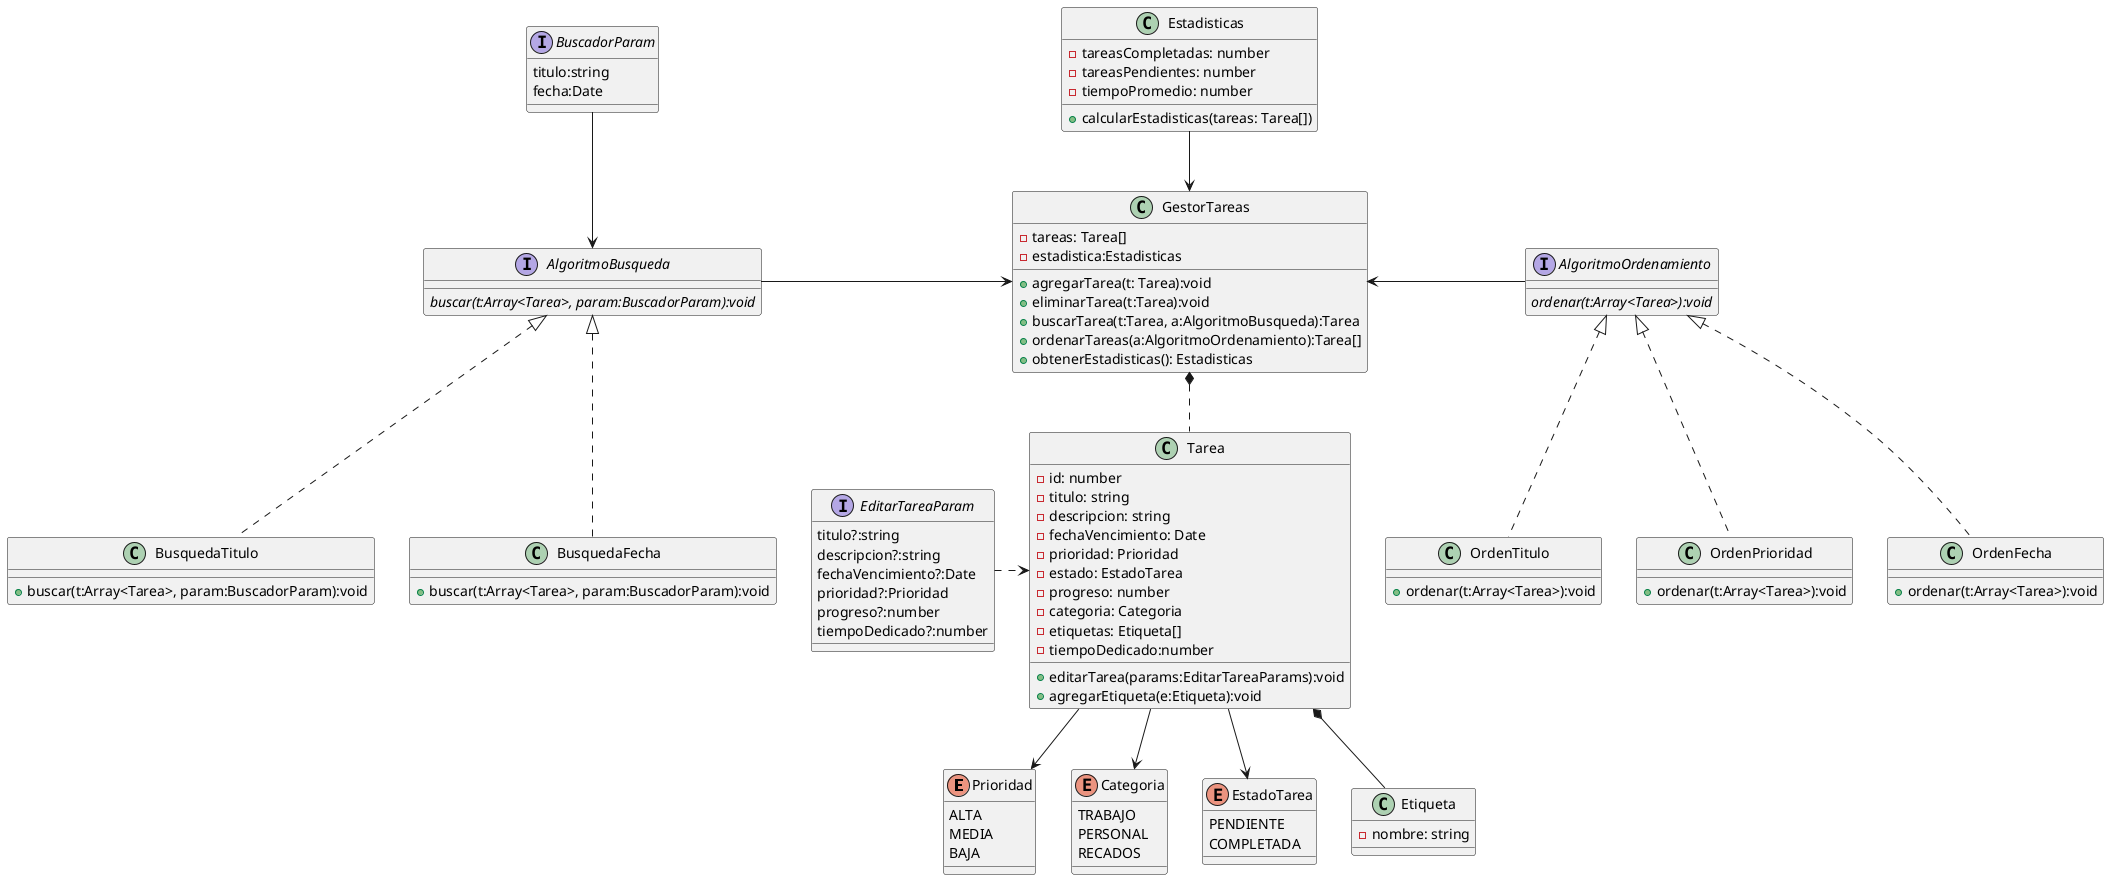 @startuml AppTareas

enum Prioridad {
    ALTA
    MEDIA
    BAJA
}

enum Categoria {
    TRABAJO
    PERSONAL
    RECADOS
}

enum EstadoTarea {
    PENDIENTE
    COMPLETADA
}

interface EditarTareaParam {
    titulo?:string
    descripcion?:string
    fechaVencimiento?:Date
    prioridad?:Prioridad
    progreso?:number
    tiempoDedicado?:number
}

class Tarea {
    -id: number
    -titulo: string
    -descripcion: string
    -fechaVencimiento: Date
    -prioridad: Prioridad
    -estado: EstadoTarea
    -progreso: number
    -categoria: Categoria
    -etiquetas: Etiqueta[]
    -tiempoDedicado:number

    +editarTarea(params:EditarTareaParams):void
    +agregarEtiqueta(e:Etiqueta):void 
}


class GestorTareas {
    -tareas: Tarea[]
    -estadistica:Estadisticas

    +agregarTarea(t: Tarea):void
    +eliminarTarea(t:Tarea):void
    +buscarTarea(t:Tarea, a:AlgoritmoBusqueda):Tarea
    +ordenarTareas(a:AlgoritmoOrdenamiento):Tarea[]
    +obtenerEstadisticas(): Estadisticas
}

interface AlgoritmoBusqueda {
    <i>buscar(t:Array<Tarea>, param:BuscadorParam):void
}

class BusquedaTitulo implements AlgoritmoBusqueda{
    +buscar(t:Array<Tarea>, param:BuscadorParam):void
}

class BusquedaFecha implements AlgoritmoBusqueda{
    +buscar(t:Array<Tarea>, param:BuscadorParam):void
}

interface BuscadorParam {
    titulo:string
    fecha:Date
}

interface AlgoritmoOrdenamiento {
    <i>ordenar(t:Array<Tarea>):void
}

class OrdenFecha implements AlgoritmoOrdenamiento{
    +ordenar(t:Array<Tarea>):void
}

class OrdenTitulo implements AlgoritmoOrdenamiento{
    +ordenar(t:Array<Tarea>):void
}

class OrdenPrioridad implements AlgoritmoOrdenamiento{
    +ordenar(t:Array<Tarea>):void
}

class Etiqueta {
    -nombre: string
}

class Estadisticas {
    -tareasCompletadas: number
    -tareasPendientes: number
    -tiempoPromedio: number

    +calcularEstadisticas(tareas: Tarea[])
}

Tarea --> Categoria
Tarea *-- Etiqueta
GestorTareas *.. Tarea
GestorTareas <--u Estadisticas
Tarea --> Prioridad
Tarea --> EstadoTarea
GestorTareas <---r AlgoritmoOrdenamiento
GestorTareas <--l AlgoritmoBusqueda
Tarea<..l EditarTareaParam
BuscadorParam --> AlgoritmoBusqueda
@enduml
